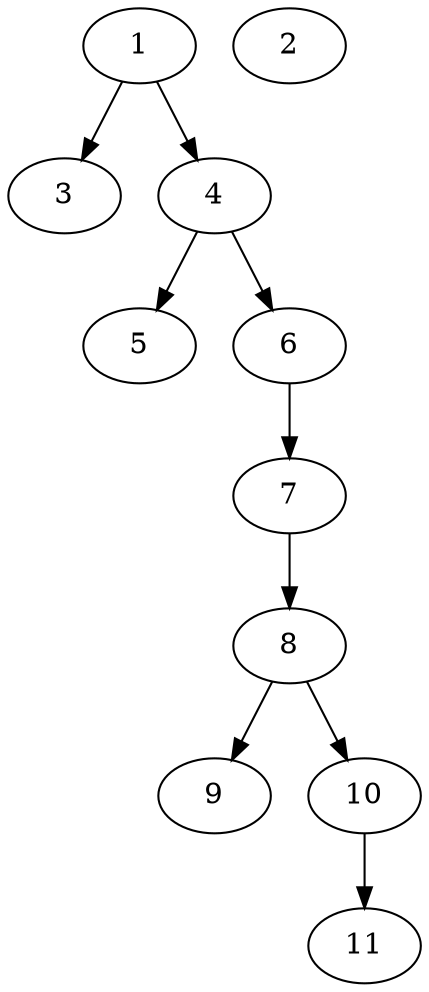 // DAG (tier=1-easy, mode=compute, n=11, ccr=0.271, fat=0.423, density=0.341, regular=0.642, jump=0.099, mindata=262144, maxdata=2097152)
// DAG automatically generated by daggen at Sun Aug 24 16:33:32 2025
// /home/ermia/Project/Environments/daggen/bin/daggen --dot --ccr 0.271 --fat 0.423 --regular 0.642 --density 0.341 --jump 0.099 --mindata 262144 --maxdata 2097152 -n 11 
digraph G {
  1 [size="16156922984810846", alpha="0.18", expect_size="8078461492405423"]
  1 -> 3 [size ="7618609283072"]
  1 -> 4 [size ="7618609283072"]
  2 [size="22085194973200", alpha="0.15", expect_size="11042597486600"]
  3 [size="1099718335962021888", alpha="0.09", expect_size="549859167981010944"]
  4 [size="5397242839383932928", alpha="0.17", expect_size="2698621419691966464"]
  4 -> 5 [size ="24615271268352"]
  4 -> 6 [size ="24615271268352"]
  5 [size="1182610548464348", alpha="0.03", expect_size="591305274232174"]
  6 [size="3602178841616842752", alpha="0.14", expect_size="1801089420808421376"]
  6 -> 7 [size ="18798946025472"]
  7 [size="8942544624174497792", alpha="0.09", expect_size="4471272312087248896"]
  7 -> 8 [size ="34466516959232"]
  8 [size="8538497994943627264", alpha="0.07", expect_size="4269248997471813632"]
  8 -> 9 [size ="33420348489728"]
  8 -> 10 [size ="33420348489728"]
  9 [size="15080355283219", alpha="0.03", expect_size="7540177641609"]
  10 [size="255003126165254", alpha="0.14", expect_size="127501563082627"]
  10 -> 11 [size ="4360742371328"]
  11 [size="2210311811444743", alpha="0.18", expect_size="1105155905722371"]
}